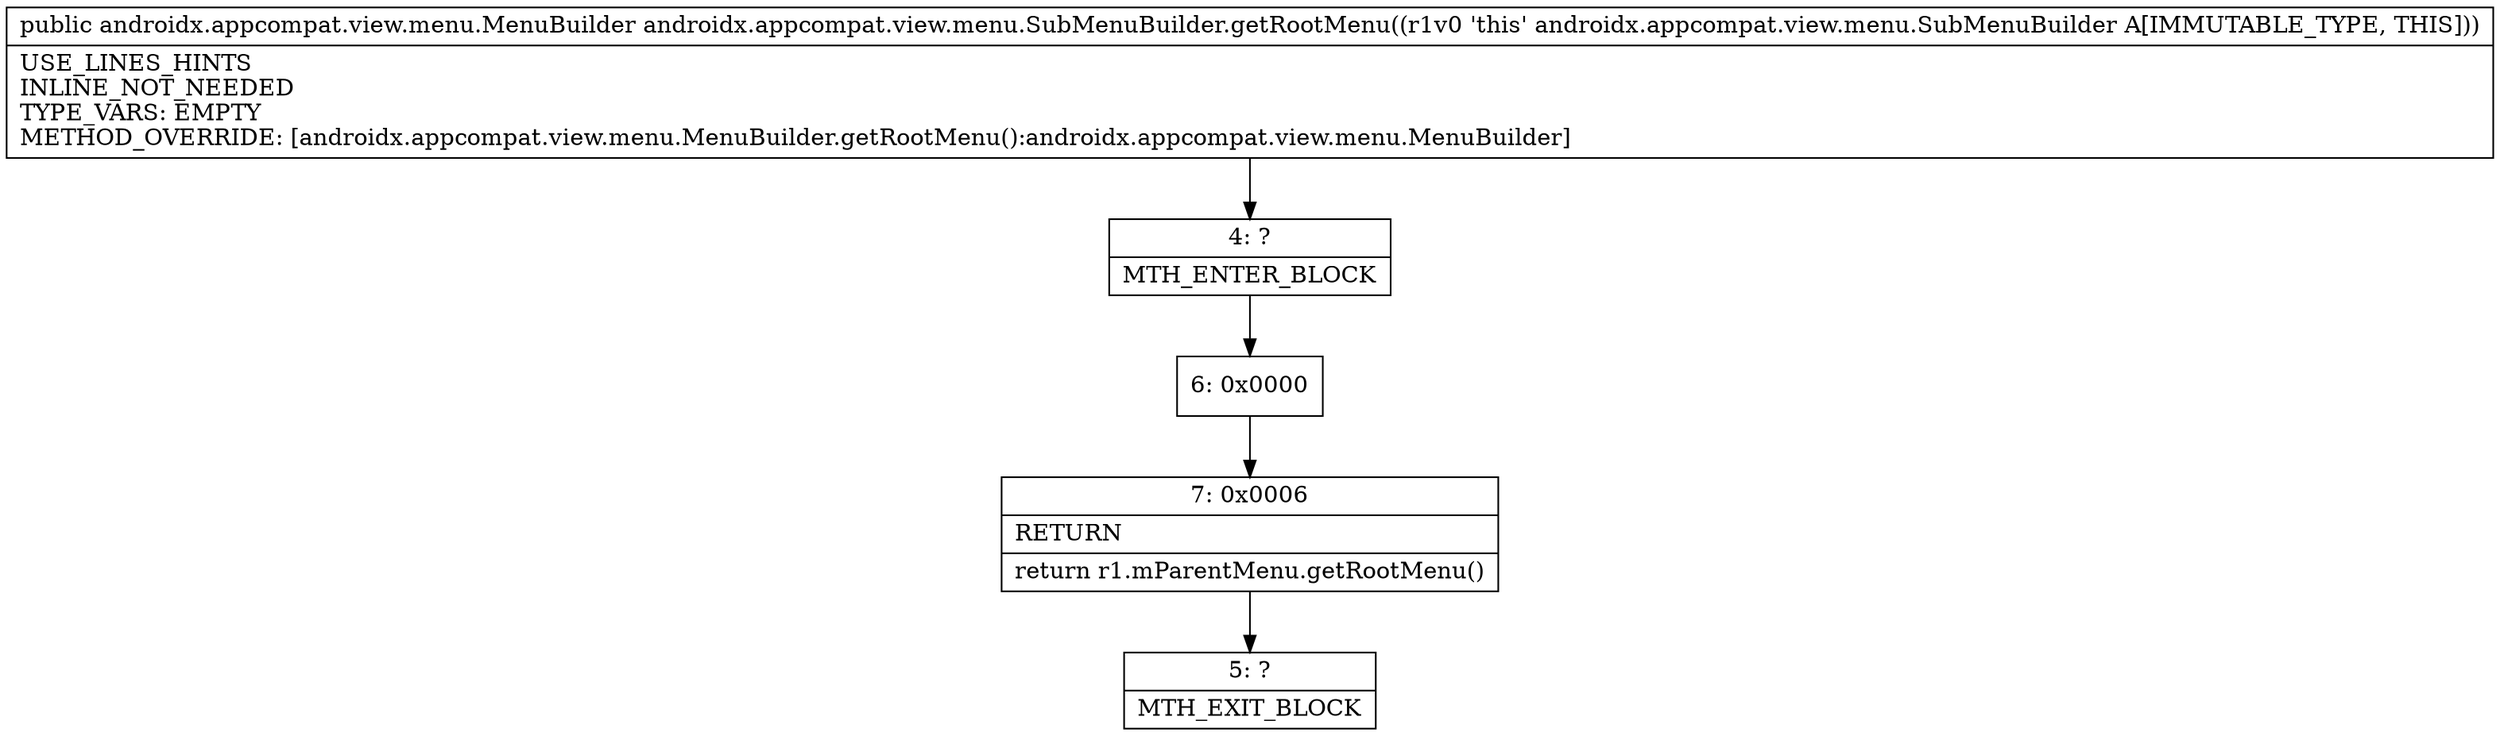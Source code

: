 digraph "CFG forandroidx.appcompat.view.menu.SubMenuBuilder.getRootMenu()Landroidx\/appcompat\/view\/menu\/MenuBuilder;" {
Node_4 [shape=record,label="{4\:\ ?|MTH_ENTER_BLOCK\l}"];
Node_6 [shape=record,label="{6\:\ 0x0000}"];
Node_7 [shape=record,label="{7\:\ 0x0006|RETURN\l|return r1.mParentMenu.getRootMenu()\l}"];
Node_5 [shape=record,label="{5\:\ ?|MTH_EXIT_BLOCK\l}"];
MethodNode[shape=record,label="{public androidx.appcompat.view.menu.MenuBuilder androidx.appcompat.view.menu.SubMenuBuilder.getRootMenu((r1v0 'this' androidx.appcompat.view.menu.SubMenuBuilder A[IMMUTABLE_TYPE, THIS]))  | USE_LINES_HINTS\lINLINE_NOT_NEEDED\lTYPE_VARS: EMPTY\lMETHOD_OVERRIDE: [androidx.appcompat.view.menu.MenuBuilder.getRootMenu():androidx.appcompat.view.menu.MenuBuilder]\l}"];
MethodNode -> Node_4;Node_4 -> Node_6;
Node_6 -> Node_7;
Node_7 -> Node_5;
}

